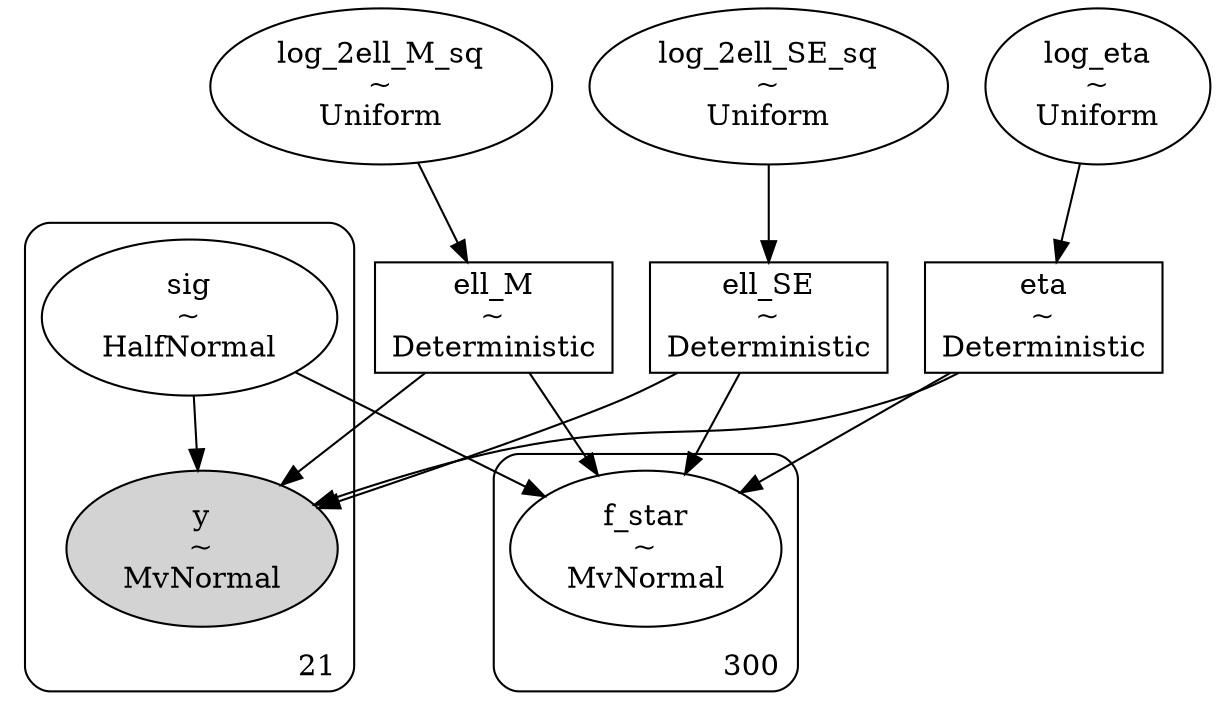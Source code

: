 digraph {
	log_2ell_SE_sq [label="log_2ell_SE_sq
~
Uniform" shape=ellipse]
	ell_SE [label="ell_SE
~
Deterministic" shape=box]
	log_2ell_M_sq [label="log_2ell_M_sq
~
Uniform" shape=ellipse]
	eta [label="eta
~
Deterministic" shape=box]
	log_eta [label="log_eta
~
Uniform" shape=ellipse]
	ell_M [label="ell_M
~
Deterministic" shape=box]
	subgraph cluster21 {
		y [label="y
~
MvNormal" shape=ellipse style=filled]
		sig [label="sig
~
HalfNormal" shape=ellipse]
		label=21 labeljust=r labelloc=b style=rounded
	}
	subgraph cluster300 {
		f_star [label="f_star
~
MvNormal" shape=ellipse]
		label=300 labeljust=r labelloc=b style=rounded
	}
	log_2ell_SE_sq -> ell_SE
	log_2ell_M_sq -> ell_M
	log_eta -> eta
	eta -> y
	ell_M -> y
	sig -> y
	ell_SE -> y
	eta -> f_star
	ell_M -> f_star
	sig -> f_star
	ell_SE -> f_star
}
